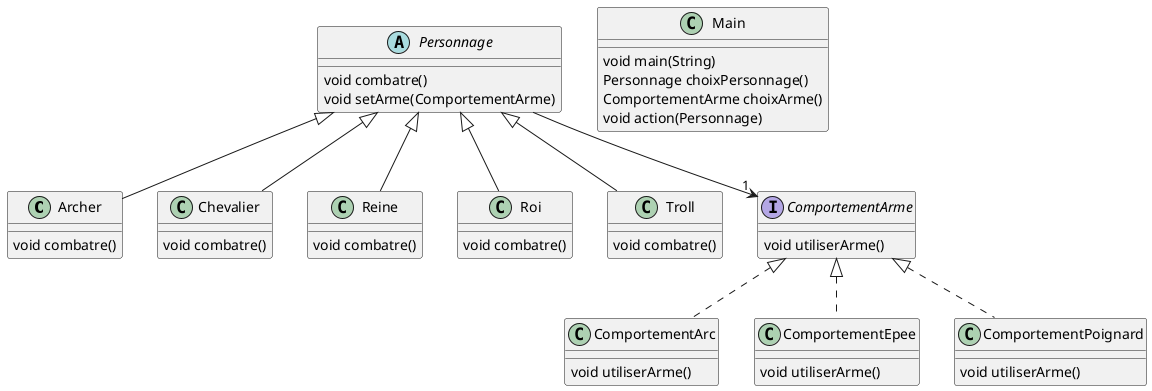 @startuml

' definitions
' -----------

' package "appli"
class Archer
class Chevalier
class Main
abstract Personnage
class Reine
class Roi
class Troll
' end package

' package "comportement.arme.impl"
class ComportementArc
class ComportementEpee
class ComportementPoignard
' end package

' package "comportement.arme"
interface ComportementArme
' end package

' content
' -------

' ComportementArc:
ComportementArme <|.. ComportementArc
ComportementArc : void utiliserArme()

' Main:
Main : void main(String)
Main : Personnage choixPersonnage()
Main : ComportementArme choixArme()
Main : void action(Personnage)

' Reine:
Personnage <|-- Reine
Reine : void combatre()

' ComportementEpee:
ComportementArme <|.. ComportementEpee
ComportementEpee : void utiliserArme()

' Roi:
Personnage <|-- Roi
Roi : void combatre()

' Troll:
Personnage <|-- Troll
Troll : void combatre()

' ComportementArme:
ComportementArme : void utiliserArme()

' Archer:
Personnage <|-- Archer
Archer : void combatre()

' Personnage:
Personnage --> "1" ComportementArme
Personnage : void combatre()
Personnage : void setArme(ComportementArme)

' ComportementPoignard:
ComportementArme <|.. ComportementPoignard
ComportementPoignard : void utiliserArme()

' Chevalier:
Personnage <|-- Chevalier
Chevalier : void combatre()

@enduml
